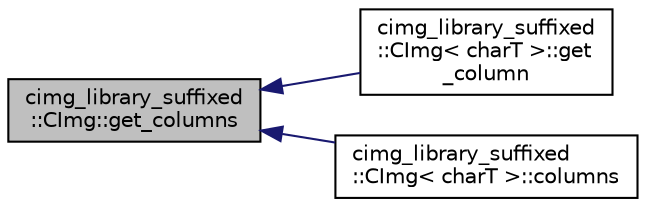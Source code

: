 digraph "cimg_library_suffixed::CImg::get_columns"
{
  edge [fontname="Helvetica",fontsize="10",labelfontname="Helvetica",labelfontsize="10"];
  node [fontname="Helvetica",fontsize="10",shape=record];
  rankdir="LR";
  Node1 [label="cimg_library_suffixed\l::CImg::get_columns",height=0.2,width=0.4,color="black", fillcolor="grey75", style="filled" fontcolor="black"];
  Node1 -> Node2 [dir="back",color="midnightblue",fontsize="10",style="solid",fontname="Helvetica"];
  Node2 [label="cimg_library_suffixed\l::CImg\< charT \>::get\l_column",height=0.2,width=0.4,color="black", fillcolor="white", style="filled",URL="$structcimg__library__suffixed_1_1_c_img.html#afb8685f5e9255ff5e54e115f34c5f584",tooltip="Return specified image column."];
  Node1 -> Node3 [dir="back",color="midnightblue",fontsize="10",style="solid",fontname="Helvetica"];
  Node3 [label="cimg_library_suffixed\l::CImg\< charT \>::columns",height=0.2,width=0.4,color="black", fillcolor="white", style="filled",URL="$structcimg__library__suffixed_1_1_c_img.html#a88a5e4b26e0b8cf4da7a3c0b8ff152f8",tooltip="Return specified range of image columns."];
}
